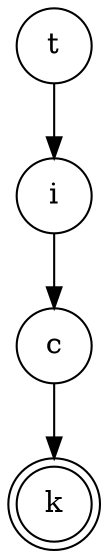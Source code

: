 digraph {   
    node [shape = doublecircle, color = black] k ;
    node [shape = circle];
    node [color= black];
    t -> i -> c -> k;	
}